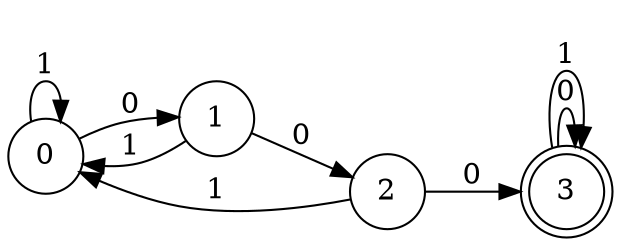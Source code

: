 digraph DFA {
	rankdir=LR;	0 [shape=circle];
	0 -> 1 [label="0"];
	0 -> 0 [label="1"];
	1 [shape=circle];
	1 -> 2 [label="0"];
	1 -> 0 [label="1"];
	2 [shape=circle];
	2 -> 3 [label="0"];
	2 -> 0 [label="1"];
	3 [shape=doublecircle];
	3 -> 3 [label="0"];
	3 -> 3 [label="1"];
}

